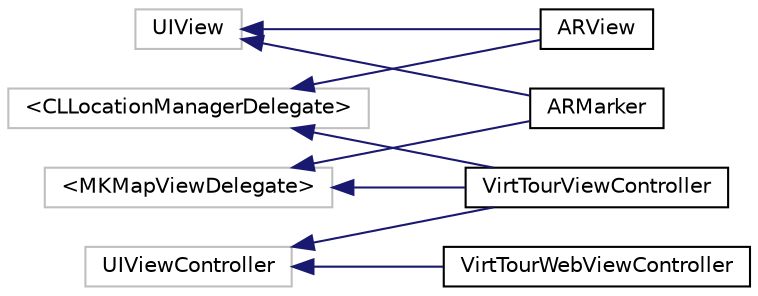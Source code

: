 digraph "Graphical Class Hierarchy"
{
  edge [fontname="Helvetica",fontsize="10",labelfontname="Helvetica",labelfontsize="10"];
  node [fontname="Helvetica",fontsize="10",shape=record];
  rankdir="LR";
  Node1 [label="\<CLLocationManagerDelegate\>",height=0.2,width=0.4,color="grey75", fillcolor="white", style="filled"];
  Node1 -> Node2 [dir="back",color="midnightblue",fontsize="10",style="solid",fontname="Helvetica"];
  Node2 [label="ARView",height=0.2,width=0.4,color="black", fillcolor="white", style="filled",URL="$interface_a_r_view.html",tooltip="describes an AR View"];
  Node1 -> Node3 [dir="back",color="midnightblue",fontsize="10",style="solid",fontname="Helvetica"];
  Node3 [label="VirtTourViewController",height=0.2,width=0.4,color="black", fillcolor="white", style="filled",URL="$interface_virt_tour_view_controller.html"];
  Node4 [label="\<MKMapViewDelegate\>",height=0.2,width=0.4,color="grey75", fillcolor="white", style="filled"];
  Node4 -> Node5 [dir="back",color="midnightblue",fontsize="10",style="solid",fontname="Helvetica"];
  Node5 [label="ARMarker",height=0.2,width=0.4,color="black", fillcolor="white", style="filled",URL="$interface_a_r_marker.html"];
  Node4 -> Node3 [dir="back",color="midnightblue",fontsize="10",style="solid",fontname="Helvetica"];
  Node6 [label="UIView",height=0.2,width=0.4,color="grey75", fillcolor="white", style="filled"];
  Node6 -> Node5 [dir="back",color="midnightblue",fontsize="10",style="solid",fontname="Helvetica"];
  Node6 -> Node2 [dir="back",color="midnightblue",fontsize="10",style="solid",fontname="Helvetica"];
  Node7 [label="UIViewController",height=0.2,width=0.4,color="grey75", fillcolor="white", style="filled"];
  Node7 -> Node3 [dir="back",color="midnightblue",fontsize="10",style="solid",fontname="Helvetica"];
  Node7 -> Node8 [dir="back",color="midnightblue",fontsize="10",style="solid",fontname="Helvetica"];
  Node8 [label="VirtTourWebViewController",height=0.2,width=0.4,color="black", fillcolor="white", style="filled",URL="$interface_virt_tour_web_view_controller.html",tooltip="view controller for the web view"];
}
